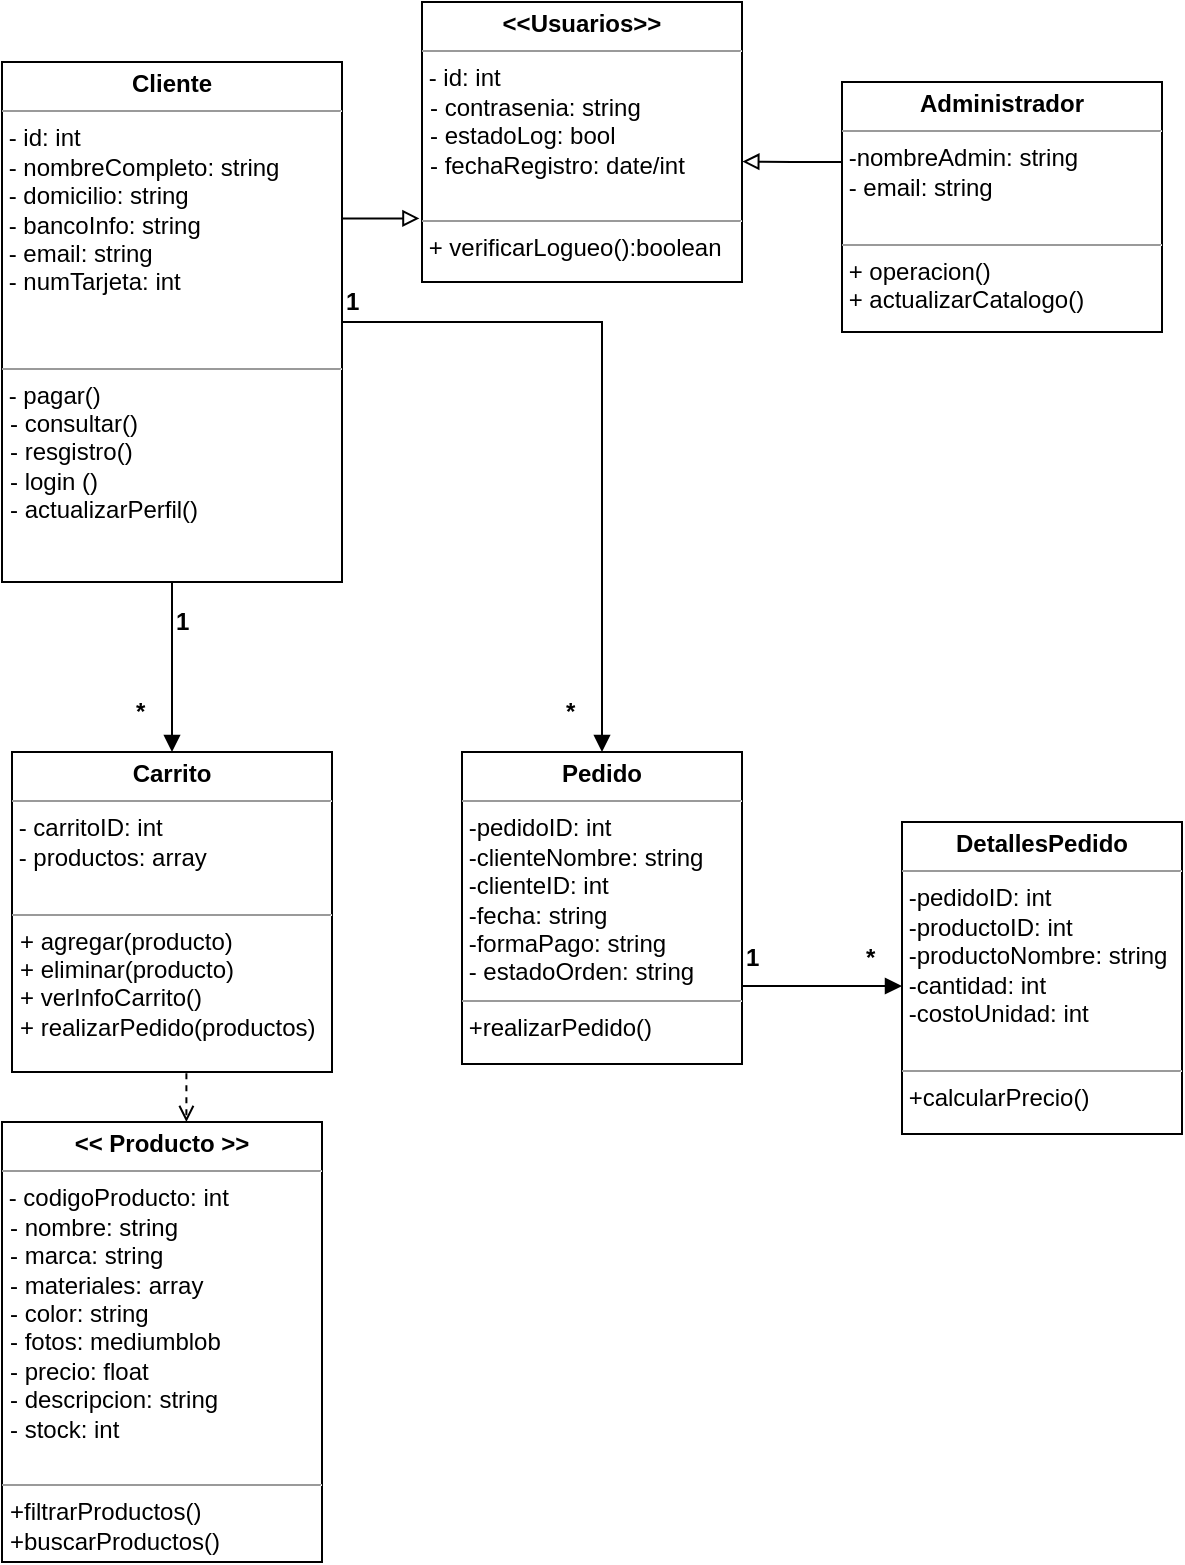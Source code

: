 <mxfile version="10.7.7" type="device"><diagram id="OyHIVWtvaUBkJy7xLwqj" name="Page-1"><mxGraphModel dx="617" dy="1071" grid="1" gridSize="10" guides="1" tooltips="1" connect="1" arrows="1" fold="1" page="1" pageScale="1" pageWidth="1100" pageHeight="850" math="0" shadow="0"><root><mxCell id="0"/><mxCell id="1" parent="0"/><mxCell id="1NJEvj4aWluRqie1YYcw-5" style="edgeStyle=orthogonalEdgeStyle;rounded=0;orthogonalLoop=1;jettySize=auto;html=1;exitX=1;exitY=0.25;exitDx=0;exitDy=0;endArrow=block;endFill=0;labelBorderColor=none;fontColor=#FFFFFF;entryX=-0.008;entryY=0.773;entryDx=0;entryDy=0;entryPerimeter=0;" edge="1" parent="1" source="Ea5c1LZEpfDc9IIjuuT9-1" target="1NJEvj4aWluRqie1YYcw-2"><mxGeometry relative="1" as="geometry"><mxPoint x="340" y="154" as="targetPoint"/><Array as="points"><mxPoint x="300" y="158"/></Array></mxGeometry></mxCell><mxCell id="1NJEvj4aWluRqie1YYcw-16" style="edgeStyle=orthogonalEdgeStyle;rounded=0;orthogonalLoop=1;jettySize=auto;html=1;entryX=0.5;entryY=0;entryDx=0;entryDy=0;endArrow=block;endFill=1;strokeColor=#000000;fontColor=#FFFFFF;startArrow=none;startFill=0;" edge="1" parent="1" source="Ea5c1LZEpfDc9IIjuuT9-1" target="1NJEvj4aWluRqie1YYcw-14"><mxGeometry relative="1" as="geometry"/></mxCell><mxCell id="Ea5c1LZEpfDc9IIjuuT9-1" value="&lt;p style=&quot;margin: 0px ; margin-top: 4px ; text-align: center&quot;&gt;&lt;b&gt;Cliente&lt;/b&gt;&lt;/p&gt;&lt;hr size=&quot;1&quot;&gt;&lt;div&gt;&amp;nbsp;- id: int&lt;br&gt;&lt;/div&gt;&lt;div&gt;&amp;nbsp;- nombreCompleto: string&lt;/div&gt;&lt;div&gt;&amp;nbsp;- domicilio: string&lt;/div&gt;&lt;div&gt;&amp;nbsp;- bancoInfo: string&lt;br&gt;&lt;/div&gt;&lt;div&gt;&amp;nbsp;- email: string&lt;/div&gt;&lt;div&gt;&amp;nbsp;- numTarjeta: int&lt;/div&gt;&lt;div&gt;&amp;nbsp;&lt;/div&gt;&lt;p style=&quot;margin: 0px ; margin-left: 4px&quot;&gt;&lt;br&gt;&lt;/p&gt;&lt;hr size=&quot;1&quot;&gt;&amp;nbsp;&lt;span&gt;- pagar()&lt;/span&gt;&lt;br&gt;&lt;p style=&quot;margin: 0px ; margin-left: 4px&quot;&gt;- consultar()&lt;br&gt;&lt;/p&gt;&lt;p style=&quot;margin: 0px ; margin-left: 4px&quot;&gt;- resgistro()&lt;/p&gt;&lt;p style=&quot;margin: 0px ; margin-left: 4px&quot;&gt;- login ()&lt;/p&gt;&lt;p style=&quot;margin: 0px ; margin-left: 4px&quot;&gt;- actualizarPerfil()&lt;/p&gt;" style="verticalAlign=top;align=left;overflow=fill;fontSize=12;fontFamily=Helvetica;html=1;" parent="1" vertex="1"><mxGeometry x="130" y="80" width="170" height="260" as="geometry"/></mxCell><mxCell id="Ea5c1LZEpfDc9IIjuuT9-2" value="&lt;p style=&quot;margin: 0px ; margin-top: 4px ; text-align: center&quot;&gt;&lt;b&gt;&amp;lt;&amp;lt; Producto &amp;gt;&amp;gt;&lt;br&gt;&lt;/b&gt;&lt;/p&gt;&lt;hr size=&quot;1&quot;&gt;&amp;nbsp;- codigoProducto: int&lt;p style=&quot;margin: 0px ; margin-left: 4px&quot;&gt;- nombre: string&lt;/p&gt;&lt;p style=&quot;margin: 0px ; margin-left: 4px&quot;&gt;- marca: string&lt;br&gt;&lt;/p&gt;&lt;p style=&quot;margin: 0px ; margin-left: 4px&quot;&gt;- materiales: array&lt;/p&gt;&lt;p style=&quot;margin: 0px ; margin-left: 4px&quot;&gt;- color: string&lt;br&gt;&lt;/p&gt;&lt;p style=&quot;margin: 0px ; margin-left: 4px&quot;&gt;- fotos: mediumblob&lt;/p&gt;&lt;p style=&quot;margin: 0px ; margin-left: 4px&quot;&gt;- precio: float&lt;/p&gt;&lt;p style=&quot;margin: 0px ; margin-left: 4px&quot;&gt;- descripcion: string&lt;/p&gt;&lt;p style=&quot;margin: 0px ; margin-left: 4px&quot;&gt;- stock: int&lt;/p&gt;&lt;p style=&quot;margin: 0px ; margin-left: 4px&quot;&gt;&lt;br&gt;&lt;/p&gt;&lt;hr size=&quot;1&quot;&gt;&lt;p style=&quot;margin: 0px ; margin-left: 4px&quot;&gt;+filtrarProductos()&lt;/p&gt;&lt;p style=&quot;margin: 0px ; margin-left: 4px&quot;&gt;+buscarProductos()&lt;/p&gt;" style="verticalAlign=top;align=left;overflow=fill;fontSize=12;fontFamily=Helvetica;html=1;" parent="1" vertex="1"><mxGeometry x="130" y="610" width="160" height="220" as="geometry"/></mxCell><mxCell id="Ea5c1LZEpfDc9IIjuuT9-12" value="" style="endArrow=block;endFill=1;html=1;edgeStyle=orthogonalEdgeStyle;align=left;verticalAlign=top;exitX=0.5;exitY=1;exitDx=0;exitDy=0;entryX=0.5;entryY=0;entryDx=0;entryDy=0;" parent="1" source="Ea5c1LZEpfDc9IIjuuT9-1" target="Ea5c1LZEpfDc9IIjuuT9-14" edge="1"><mxGeometry x="-1" relative="1" as="geometry"><mxPoint x="160" y="510" as="sourcePoint"/><mxPoint x="215" y="420" as="targetPoint"/></mxGeometry></mxCell><mxCell id="Ea5c1LZEpfDc9IIjuuT9-13" value="" style="resizable=0;html=1;align=left;verticalAlign=bottom;labelBackgroundColor=#ffffff;fontSize=10;" parent="Ea5c1LZEpfDc9IIjuuT9-12" connectable="0" vertex="1"><mxGeometry x="-1" relative="1" as="geometry"/></mxCell><mxCell id="nsFjnc3MCH-Ii1GRck8H-1" style="edgeStyle=orthogonalEdgeStyle;rounded=0;orthogonalLoop=1;jettySize=auto;html=1;exitX=0.545;exitY=1.004;exitDx=0;exitDy=0;dashed=1;endArrow=open;endFill=0;exitPerimeter=0;" parent="1" source="Ea5c1LZEpfDc9IIjuuT9-14" edge="1"><mxGeometry relative="1" as="geometry"><mxPoint x="222" y="610" as="targetPoint"/><Array as="points"><mxPoint x="222" y="610"/></Array></mxGeometry></mxCell><mxCell id="Ea5c1LZEpfDc9IIjuuT9-14" value="&lt;p style=&quot;margin: 0px ; margin-top: 4px ; text-align: center&quot;&gt;&lt;b&gt;Carrito&lt;/b&gt;&lt;/p&gt;&lt;hr size=&quot;1&quot;&gt;&lt;div&gt;&amp;nbsp;- carritoID: int&lt;/div&gt;&lt;div&gt;&amp;nbsp;- productos: array&lt;/div&gt;&lt;div&gt;&lt;br&gt;&lt;/div&gt;&lt;hr size=&quot;1&quot;&gt;&lt;p style=&quot;margin: 0px ; margin-left: 4px&quot;&gt;+ agregar(producto)&lt;/p&gt;&lt;p style=&quot;margin: 0px ; margin-left: 4px&quot;&gt;+ eliminar(producto)&lt;br&gt;&lt;/p&gt;&lt;p style=&quot;margin: 0px ; margin-left: 4px&quot;&gt;+ verInfoCarrito()&lt;/p&gt;&lt;p style=&quot;margin: 0px ; margin-left: 4px&quot;&gt;+ realizarPedido(productos)&lt;/p&gt;" style="verticalAlign=top;align=left;overflow=fill;fontSize=12;fontFamily=Helvetica;html=1;" parent="1" vertex="1"><mxGeometry x="135" y="425" width="160" height="160" as="geometry"/></mxCell><mxCell id="1NJEvj4aWluRqie1YYcw-2" value="&lt;p style=&quot;margin: 0px ; margin-top: 4px ; text-align: center&quot;&gt;&lt;b&gt;&amp;lt;&amp;lt;Usuarios&amp;gt;&amp;gt;&lt;/b&gt;&lt;/p&gt;&lt;hr size=&quot;1&quot;&gt;&lt;div&gt;&amp;nbsp;- id: int&lt;br&gt;&lt;/div&gt;&lt;p style=&quot;margin: 0px ; margin-left: 4px&quot;&gt;- contrasenia: string&lt;/p&gt;&lt;p style=&quot;margin: 0px ; margin-left: 4px&quot;&gt;- estadoLog: bool&lt;/p&gt;&lt;p style=&quot;margin: 0px ; margin-left: 4px&quot;&gt;- fechaRegistro: date/int&lt;/p&gt;&lt;br&gt;&lt;hr size=&quot;1&quot;&gt;&amp;nbsp;+ verificarLogueo():boolean&lt;br&gt;" style="verticalAlign=top;align=left;overflow=fill;fontSize=12;fontFamily=Helvetica;html=1;" vertex="1" parent="1"><mxGeometry x="340" y="50" width="160" height="140" as="geometry"/></mxCell><mxCell id="1NJEvj4aWluRqie1YYcw-11" value="" style="edgeStyle=orthogonalEdgeStyle;rounded=0;orthogonalLoop=1;jettySize=auto;html=1;endArrow=block;endFill=0;strokeColor=#000000;fontColor=#FFFFFF;exitX=0;exitY=0.32;exitDx=0;exitDy=0;entryX=1.001;entryY=0.57;entryDx=0;entryDy=0;entryPerimeter=0;exitPerimeter=0;" edge="1" parent="1" source="1NJEvj4aWluRqie1YYcw-8" target="1NJEvj4aWluRqie1YYcw-2"><mxGeometry relative="1" as="geometry"><Array as="points"/></mxGeometry></mxCell><mxCell id="1NJEvj4aWluRqie1YYcw-8" value="&lt;p style=&quot;margin: 0px ; margin-top: 4px ; text-align: center&quot;&gt;&lt;b&gt;Administrador&lt;/b&gt;&lt;/p&gt;&lt;hr size=&quot;1&quot;&gt;&lt;div&gt;&amp;nbsp;-nombreAdmin: string&lt;/div&gt;&lt;div&gt;&amp;nbsp;- email: string&lt;/div&gt;&lt;br&gt;&lt;hr size=&quot;1&quot;&gt;&amp;nbsp;+ operacion()&lt;br&gt;&amp;nbsp;+ actualizarCatalogo()&amp;nbsp;&lt;br&gt;" style="verticalAlign=top;align=left;overflow=fill;fontSize=12;fontFamily=Helvetica;html=1;" vertex="1" parent="1"><mxGeometry x="550" y="90" width="160" height="125" as="geometry"/></mxCell><mxCell id="1NJEvj4aWluRqie1YYcw-14" value="&lt;p style=&quot;margin: 0px ; margin-top: 4px ; text-align: center&quot;&gt;&lt;b&gt;Pedido&lt;/b&gt;&lt;/p&gt;&lt;hr size=&quot;1&quot;&gt;&lt;div&gt;&amp;nbsp;-pedidoID: int&lt;/div&gt;&lt;div&gt;&amp;nbsp;-clienteNombre: string&lt;/div&gt;&lt;div&gt;&amp;nbsp;-clienteID: int&lt;br&gt;&lt;/div&gt;&lt;div&gt;&amp;nbsp;-fecha: string&lt;/div&gt;&lt;div&gt;&lt;/div&gt;&amp;nbsp;-formaPago: string&lt;br&gt;&amp;nbsp;- estadoOrden: string&lt;br&gt;&lt;hr size=&quot;1&quot;&gt;&amp;nbsp;+realizarPedido()&lt;br&gt;" style="verticalAlign=top;align=left;overflow=fill;fontSize=12;fontFamily=Helvetica;html=1;" vertex="1" parent="1"><mxGeometry x="360" y="425" width="140" height="156" as="geometry"/></mxCell><mxCell id="1NJEvj4aWluRqie1YYcw-17" value="Text" style="text;html=1;resizable=0;points=[];autosize=1;align=left;verticalAlign=top;spacingTop=-4;fontColor=#FFFFFF;" vertex="1" parent="1"><mxGeometry x="329" y="234" width="40" height="20" as="geometry"/></mxCell><mxCell id="1NJEvj4aWluRqie1YYcw-18" value="&lt;font color=&quot;#000000&quot;&gt;&lt;b&gt;1&lt;/b&gt;&lt;/font&gt;" style="text;html=1;resizable=0;points=[];autosize=1;align=left;verticalAlign=top;spacingTop=-4;fontColor=#FFFFFF;" vertex="1" parent="1"><mxGeometry x="300" y="190" width="20" height="20" as="geometry"/></mxCell><mxCell id="1NJEvj4aWluRqie1YYcw-19" value="&lt;font color=&quot;#000000&quot;&gt;*&lt;/font&gt;" style="text;html=1;resizable=0;points=[];autosize=1;align=left;verticalAlign=top;spacingTop=-4;fontColor=#FFFFFF;fontStyle=1" vertex="1" parent="1"><mxGeometry x="410" y="395" width="20" height="20" as="geometry"/></mxCell><mxCell id="1NJEvj4aWluRqie1YYcw-20" value="&lt;font color=&quot;#000000&quot;&gt;&lt;b&gt;1&lt;/b&gt;&lt;/font&gt;" style="text;html=1;resizable=0;points=[];autosize=1;align=left;verticalAlign=top;spacingTop=-4;fontColor=#FFFFFF;" vertex="1" parent="1"><mxGeometry x="215" y="350" width="20" height="20" as="geometry"/></mxCell><mxCell id="1NJEvj4aWluRqie1YYcw-21" value="&lt;font color=&quot;#000000&quot;&gt;*&lt;/font&gt;" style="text;html=1;resizable=0;points=[];autosize=1;align=left;verticalAlign=top;spacingTop=-4;fontColor=#FFFFFF;fontStyle=1" vertex="1" parent="1"><mxGeometry x="195" y="395" width="20" height="20" as="geometry"/></mxCell><mxCell id="1NJEvj4aWluRqie1YYcw-25" style="edgeStyle=orthogonalEdgeStyle;rounded=0;orthogonalLoop=1;jettySize=auto;html=1;entryX=1;entryY=0.75;entryDx=0;entryDy=0;startArrow=block;startFill=1;endArrow=none;endFill=0;strokeColor=#000000;fontColor=#FFFFFF;" edge="1" parent="1" source="1NJEvj4aWluRqie1YYcw-23" target="1NJEvj4aWluRqie1YYcw-14"><mxGeometry relative="1" as="geometry"><Array as="points"><mxPoint x="560" y="542"/><mxPoint x="560" y="542"/></Array></mxGeometry></mxCell><mxCell id="1NJEvj4aWluRqie1YYcw-23" value="&lt;p style=&quot;margin: 0px ; margin-top: 4px ; text-align: center&quot;&gt;&lt;b&gt;DetallesPedido&lt;/b&gt;&lt;/p&gt;&lt;hr size=&quot;1&quot;&gt;&lt;div&gt;&amp;nbsp;-pedidoID: int&lt;/div&gt;&lt;div&gt;&amp;nbsp;-productoID: int&lt;/div&gt;&lt;div&gt;&amp;nbsp;-productoNombre: string&lt;/div&gt;&lt;div&gt;&amp;nbsp;-cantidad: int&lt;/div&gt;&lt;div&gt;&amp;nbsp;-costoUnidad: int&lt;/div&gt;&lt;br&gt;&lt;hr size=&quot;1&quot;&gt;&amp;nbsp;+calcularPrecio()&lt;br&gt;" style="verticalAlign=top;align=left;overflow=fill;fontSize=12;fontFamily=Helvetica;html=1;" vertex="1" parent="1"><mxGeometry x="580" y="460" width="140" height="156" as="geometry"/></mxCell><mxCell id="1NJEvj4aWluRqie1YYcw-28" value="&lt;font color=&quot;#000000&quot;&gt;&lt;b&gt;1&lt;/b&gt;&lt;/font&gt;" style="text;html=1;resizable=0;points=[];autosize=1;align=left;verticalAlign=top;spacingTop=-4;fontColor=#FFFFFF;" vertex="1" parent="1"><mxGeometry x="500" y="518" width="20" height="20" as="geometry"/></mxCell><mxCell id="1NJEvj4aWluRqie1YYcw-29" value="&lt;font color=&quot;#000000&quot;&gt;*&lt;/font&gt;" style="text;html=1;resizable=0;points=[];autosize=1;align=left;verticalAlign=top;spacingTop=-4;fontColor=#FFFFFF;fontStyle=1" vertex="1" parent="1"><mxGeometry x="560" y="518" width="20" height="20" as="geometry"/></mxCell></root></mxGraphModel></diagram></mxfile>